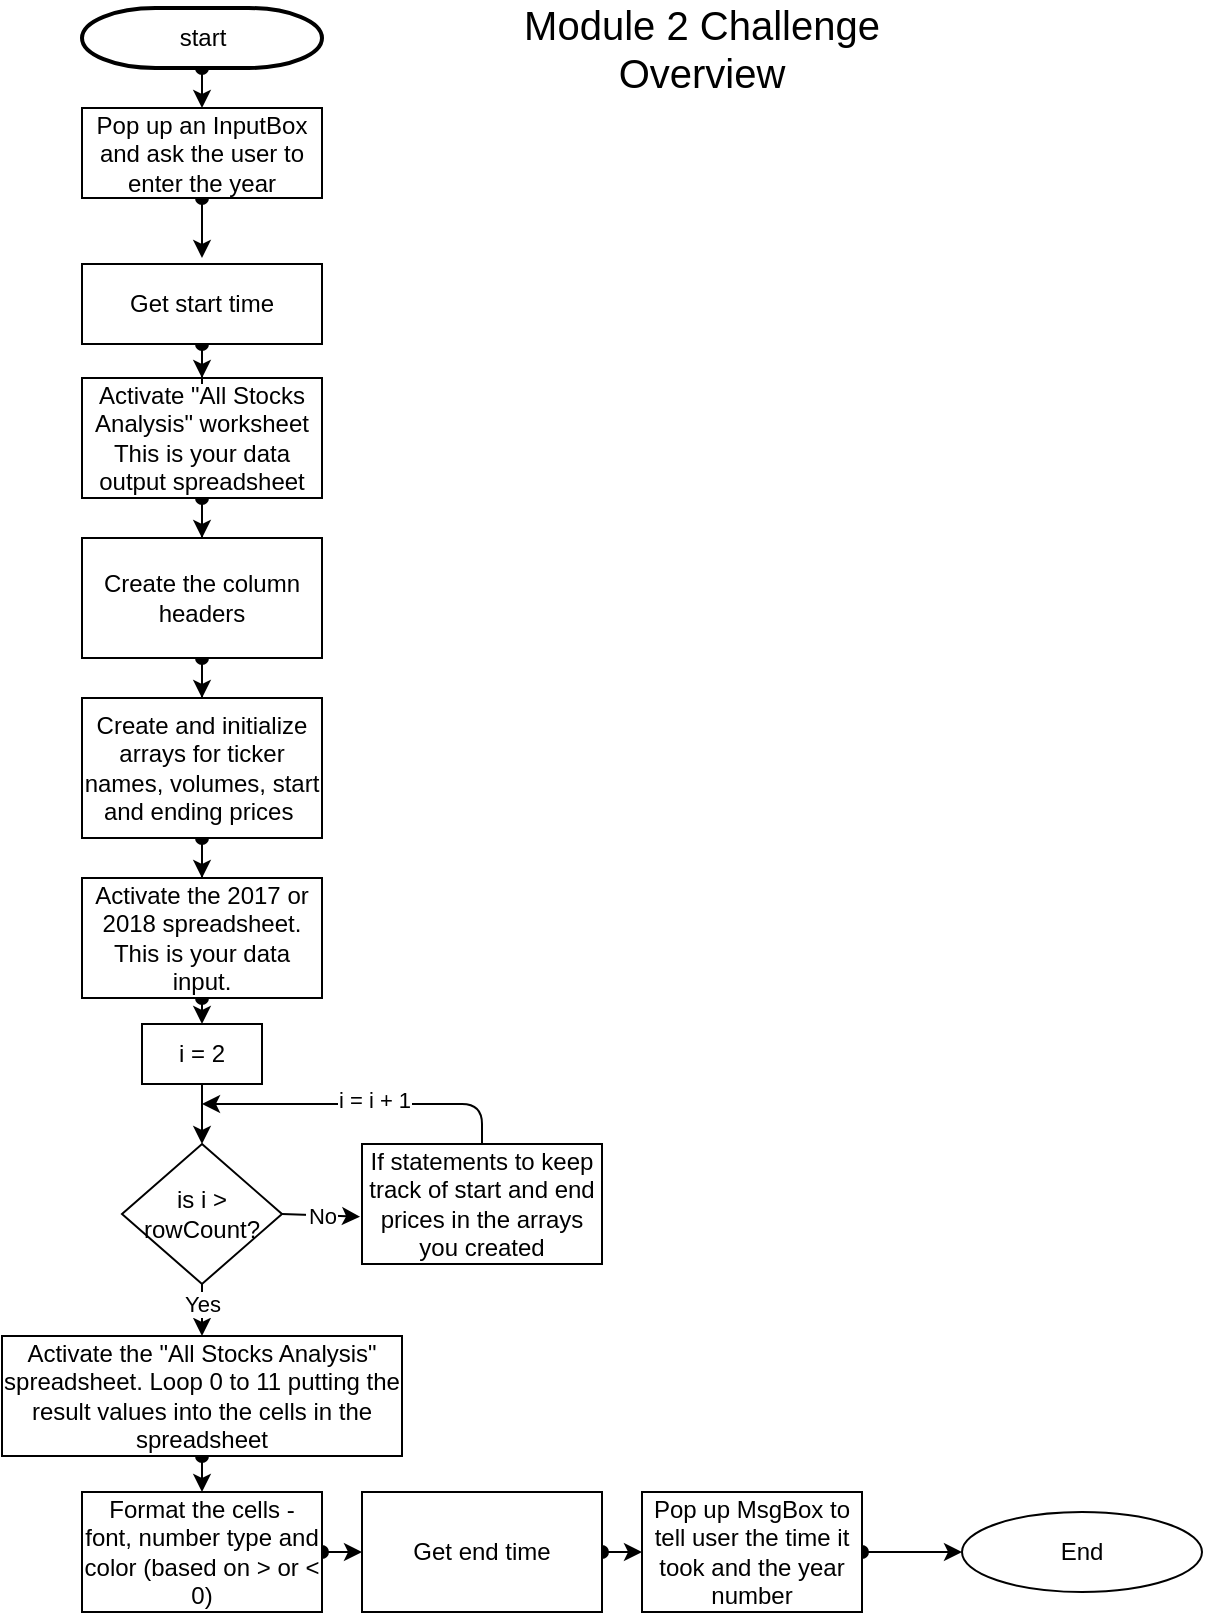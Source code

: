 <mxfile version="13.7.3" type="github">
  <diagram id="6a731a19-8d31-9384-78a2-239565b7b9f0" name="Page-1">
    <mxGraphModel dx="583" dy="514" grid="1" gridSize="10" guides="1" tooltips="1" connect="1" arrows="1" fold="1" page="1" pageScale="1" pageWidth="1169" pageHeight="827" background="#ffffff" math="0" shadow="0">
      <root>
        <mxCell id="0" />
        <mxCell id="1" parent="0" />
        <mxCell id="rK3FY61tSkO-ZGzB_sYB-89" style="edgeStyle=orthogonalEdgeStyle;rounded=0;orthogonalLoop=1;jettySize=auto;html=1;exitX=0.5;exitY=1;exitDx=0;exitDy=0;exitPerimeter=0;entryX=0.5;entryY=0;entryDx=0;entryDy=0;startArrow=oval;startFill=1;" edge="1" parent="1" source="2" target="rK3FY61tSkO-ZGzB_sYB-56">
          <mxGeometry relative="1" as="geometry" />
        </mxCell>
        <mxCell id="2" value="start" style="shape=mxgraph.flowchart.terminator;strokeWidth=2;gradientColor=none;gradientDirection=north;fontStyle=0;html=1;" parent="1" vertex="1">
          <mxGeometry x="260" y="25" width="120" height="30" as="geometry" />
        </mxCell>
        <mxCell id="rK3FY61tSkO-ZGzB_sYB-90" style="edgeStyle=orthogonalEdgeStyle;rounded=0;orthogonalLoop=1;jettySize=auto;html=1;startArrow=oval;startFill=1;" edge="1" parent="1" source="rK3FY61tSkO-ZGzB_sYB-56">
          <mxGeometry relative="1" as="geometry">
            <mxPoint x="320" y="150" as="targetPoint" />
          </mxGeometry>
        </mxCell>
        <mxCell id="rK3FY61tSkO-ZGzB_sYB-56" value="Pop up an InputBox and ask the user to enter the year" style="rounded=0;whiteSpace=wrap;html=1;" vertex="1" parent="1">
          <mxGeometry x="260" y="75" width="120" height="45" as="geometry" />
        </mxCell>
        <mxCell id="rK3FY61tSkO-ZGzB_sYB-93" style="edgeStyle=orthogonalEdgeStyle;rounded=0;orthogonalLoop=1;jettySize=auto;html=1;entryX=0.5;entryY=0;entryDx=0;entryDy=0;startArrow=oval;startFill=1;" edge="1" parent="1" source="rK3FY61tSkO-ZGzB_sYB-58" target="rK3FY61tSkO-ZGzB_sYB-59">
          <mxGeometry relative="1" as="geometry" />
        </mxCell>
        <mxCell id="rK3FY61tSkO-ZGzB_sYB-58" value="Activate &quot;All Stocks Analysis&quot; worksheet This is your data output spreadsheet" style="rounded=0;whiteSpace=wrap;html=1;" vertex="1" parent="1">
          <mxGeometry x="260" y="210" width="120" height="60" as="geometry" />
        </mxCell>
        <mxCell id="rK3FY61tSkO-ZGzB_sYB-94" style="edgeStyle=orthogonalEdgeStyle;rounded=0;orthogonalLoop=1;jettySize=auto;html=1;entryX=0.5;entryY=0;entryDx=0;entryDy=0;startArrow=oval;startFill=1;" edge="1" parent="1" source="rK3FY61tSkO-ZGzB_sYB-59" target="rK3FY61tSkO-ZGzB_sYB-60">
          <mxGeometry relative="1" as="geometry" />
        </mxCell>
        <mxCell id="rK3FY61tSkO-ZGzB_sYB-59" value="Create the column headers" style="rounded=0;whiteSpace=wrap;html=1;" vertex="1" parent="1">
          <mxGeometry x="260" y="290" width="120" height="60" as="geometry" />
        </mxCell>
        <mxCell id="rK3FY61tSkO-ZGzB_sYB-95" style="edgeStyle=orthogonalEdgeStyle;rounded=0;orthogonalLoop=1;jettySize=auto;html=1;entryX=0.5;entryY=0;entryDx=0;entryDy=0;startArrow=oval;startFill=1;" edge="1" parent="1" source="rK3FY61tSkO-ZGzB_sYB-60" target="rK3FY61tSkO-ZGzB_sYB-81">
          <mxGeometry relative="1" as="geometry" />
        </mxCell>
        <mxCell id="rK3FY61tSkO-ZGzB_sYB-60" value="Create and initialize arrays for ticker names, volumes, start and ending prices&amp;nbsp;" style="rounded=0;whiteSpace=wrap;html=1;" vertex="1" parent="1">
          <mxGeometry x="260" y="370" width="120" height="70" as="geometry" />
        </mxCell>
        <mxCell id="rK3FY61tSkO-ZGzB_sYB-61" value="is i &amp;gt; rowCount?" style="rhombus;whiteSpace=wrap;html=1;" vertex="1" parent="1">
          <mxGeometry x="280" y="593" width="80" height="70" as="geometry" />
        </mxCell>
        <mxCell id="rK3FY61tSkO-ZGzB_sYB-65" style="edgeStyle=orthogonalEdgeStyle;rounded=0;orthogonalLoop=1;jettySize=auto;html=1;exitX=0.5;exitY=1;exitDx=0;exitDy=0;entryX=0.5;entryY=0;entryDx=0;entryDy=0;" edge="1" parent="1" source="rK3FY61tSkO-ZGzB_sYB-62" target="rK3FY61tSkO-ZGzB_sYB-61">
          <mxGeometry relative="1" as="geometry" />
        </mxCell>
        <mxCell id="rK3FY61tSkO-ZGzB_sYB-62" value="i = 2" style="rounded=0;whiteSpace=wrap;html=1;" vertex="1" parent="1">
          <mxGeometry x="290" y="533" width="60" height="30" as="geometry" />
        </mxCell>
        <mxCell id="rK3FY61tSkO-ZGzB_sYB-63" value="If statements to keep track of start and end prices in the arrays you created" style="rounded=0;whiteSpace=wrap;html=1;" vertex="1" parent="1">
          <mxGeometry x="400" y="593" width="120" height="60" as="geometry" />
        </mxCell>
        <mxCell id="rK3FY61tSkO-ZGzB_sYB-70" value="" style="endArrow=classic;html=1;exitX=0.5;exitY=0;exitDx=0;exitDy=0;" edge="1" parent="1" source="rK3FY61tSkO-ZGzB_sYB-63">
          <mxGeometry width="50" height="50" relative="1" as="geometry">
            <mxPoint x="420" y="393" as="sourcePoint" />
            <mxPoint x="320" y="573" as="targetPoint" />
            <Array as="points">
              <mxPoint x="460" y="573" />
            </Array>
          </mxGeometry>
        </mxCell>
        <mxCell id="rK3FY61tSkO-ZGzB_sYB-96" value="i = i + 1" style="edgeLabel;html=1;align=center;verticalAlign=middle;resizable=0;points=[];" vertex="1" connectable="0" parent="rK3FY61tSkO-ZGzB_sYB-70">
          <mxGeometry x="-0.071" y="-2" relative="1" as="geometry">
            <mxPoint as="offset" />
          </mxGeometry>
        </mxCell>
        <mxCell id="rK3FY61tSkO-ZGzB_sYB-71" value="No" style="endArrow=classic;html=1;exitX=1;exitY=0.5;exitDx=0;exitDy=0;entryX=-0.008;entryY=0.606;entryDx=0;entryDy=0;entryPerimeter=0;" edge="1" parent="1" source="rK3FY61tSkO-ZGzB_sYB-61" target="rK3FY61tSkO-ZGzB_sYB-63">
          <mxGeometry relative="1" as="geometry">
            <mxPoint x="370" y="673" as="sourcePoint" />
            <mxPoint x="470" y="673" as="targetPoint" />
          </mxGeometry>
        </mxCell>
        <mxCell id="rK3FY61tSkO-ZGzB_sYB-72" value="No" style="edgeLabel;resizable=0;html=1;align=center;verticalAlign=middle;" connectable="0" vertex="1" parent="rK3FY61tSkO-ZGzB_sYB-71">
          <mxGeometry relative="1" as="geometry" />
        </mxCell>
        <mxCell id="rK3FY61tSkO-ZGzB_sYB-84" style="edgeStyle=orthogonalEdgeStyle;rounded=0;orthogonalLoop=1;jettySize=auto;html=1;exitX=0.5;exitY=1;exitDx=0;exitDy=0;entryX=0.5;entryY=0;entryDx=0;entryDy=0;startArrow=oval;startFill=1;" edge="1" parent="1" source="rK3FY61tSkO-ZGzB_sYB-73" target="rK3FY61tSkO-ZGzB_sYB-74">
          <mxGeometry relative="1" as="geometry" />
        </mxCell>
        <mxCell id="rK3FY61tSkO-ZGzB_sYB-73" value="Activate the &quot;All Stocks Analysis&quot; spreadsheet. Loop 0 to 11 putting the result values into the cells in the spreadsheet" style="rounded=0;whiteSpace=wrap;html=1;" vertex="1" parent="1">
          <mxGeometry x="220" y="689" width="200" height="60" as="geometry" />
        </mxCell>
        <mxCell id="rK3FY61tSkO-ZGzB_sYB-85" style="edgeStyle=orthogonalEdgeStyle;rounded=0;orthogonalLoop=1;jettySize=auto;html=1;exitX=1;exitY=0.5;exitDx=0;exitDy=0;entryX=0;entryY=0.5;entryDx=0;entryDy=0;startArrow=oval;startFill=1;" edge="1" parent="1" source="rK3FY61tSkO-ZGzB_sYB-74" target="rK3FY61tSkO-ZGzB_sYB-76">
          <mxGeometry relative="1" as="geometry" />
        </mxCell>
        <mxCell id="rK3FY61tSkO-ZGzB_sYB-74" value="Format the cells - font, number type and color (based on &amp;gt; or &amp;lt; 0)" style="rounded=0;whiteSpace=wrap;html=1;" vertex="1" parent="1">
          <mxGeometry x="260" y="767" width="120" height="60" as="geometry" />
        </mxCell>
        <mxCell id="rK3FY61tSkO-ZGzB_sYB-92" style="edgeStyle=orthogonalEdgeStyle;rounded=0;orthogonalLoop=1;jettySize=auto;html=1;entryX=0.5;entryY=0;entryDx=0;entryDy=0;startArrow=oval;startFill=1;" edge="1" parent="1" source="rK3FY61tSkO-ZGzB_sYB-75" target="rK3FY61tSkO-ZGzB_sYB-58">
          <mxGeometry relative="1" as="geometry" />
        </mxCell>
        <mxCell id="rK3FY61tSkO-ZGzB_sYB-75" value="Get start time" style="rounded=0;whiteSpace=wrap;html=1;" vertex="1" parent="1">
          <mxGeometry x="260" y="153" width="120" height="40" as="geometry" />
        </mxCell>
        <mxCell id="rK3FY61tSkO-ZGzB_sYB-86" style="edgeStyle=orthogonalEdgeStyle;rounded=0;orthogonalLoop=1;jettySize=auto;html=1;exitX=1;exitY=0.5;exitDx=0;exitDy=0;entryX=0;entryY=0.5;entryDx=0;entryDy=0;startArrow=oval;startFill=1;" edge="1" parent="1" source="rK3FY61tSkO-ZGzB_sYB-76" target="rK3FY61tSkO-ZGzB_sYB-77">
          <mxGeometry relative="1" as="geometry" />
        </mxCell>
        <mxCell id="rK3FY61tSkO-ZGzB_sYB-76" value="Get end time" style="rounded=0;whiteSpace=wrap;html=1;" vertex="1" parent="1">
          <mxGeometry x="400" y="767" width="120" height="60" as="geometry" />
        </mxCell>
        <mxCell id="rK3FY61tSkO-ZGzB_sYB-88" style="edgeStyle=orthogonalEdgeStyle;rounded=0;orthogonalLoop=1;jettySize=auto;html=1;entryX=0;entryY=0.5;entryDx=0;entryDy=0;startArrow=oval;startFill=1;" edge="1" parent="1" source="rK3FY61tSkO-ZGzB_sYB-77" target="rK3FY61tSkO-ZGzB_sYB-78">
          <mxGeometry relative="1" as="geometry" />
        </mxCell>
        <mxCell id="rK3FY61tSkO-ZGzB_sYB-77" value="Pop up MsgBox to tell user the time it took and the year number" style="rounded=0;whiteSpace=wrap;html=1;" vertex="1" parent="1">
          <mxGeometry x="540" y="767" width="110" height="60" as="geometry" />
        </mxCell>
        <mxCell id="rK3FY61tSkO-ZGzB_sYB-78" value="End" style="ellipse;whiteSpace=wrap;html=1;" vertex="1" parent="1">
          <mxGeometry x="700" y="777" width="120" height="40" as="geometry" />
        </mxCell>
        <mxCell id="rK3FY61tSkO-ZGzB_sYB-79" style="edgeStyle=orthogonalEdgeStyle;rounded=0;orthogonalLoop=1;jettySize=auto;html=1;exitX=0.5;exitY=1;exitDx=0;exitDy=0;startArrow=oval;startFill=1;" edge="1" parent="1" source="rK3FY61tSkO-ZGzB_sYB-58" target="rK3FY61tSkO-ZGzB_sYB-58">
          <mxGeometry relative="1" as="geometry" />
        </mxCell>
        <mxCell id="rK3FY61tSkO-ZGzB_sYB-97" style="edgeStyle=orthogonalEdgeStyle;rounded=0;orthogonalLoop=1;jettySize=auto;html=1;exitX=0.5;exitY=1;exitDx=0;exitDy=0;entryX=0.5;entryY=0;entryDx=0;entryDy=0;startArrow=oval;startFill=1;" edge="1" parent="1" source="rK3FY61tSkO-ZGzB_sYB-81" target="rK3FY61tSkO-ZGzB_sYB-62">
          <mxGeometry relative="1" as="geometry" />
        </mxCell>
        <mxCell id="rK3FY61tSkO-ZGzB_sYB-81" value="Activate the 2017 or 2018 spreadsheet. This is your data input." style="rounded=0;whiteSpace=wrap;html=1;" vertex="1" parent="1">
          <mxGeometry x="260" y="460" width="120" height="60" as="geometry" />
        </mxCell>
        <mxCell id="rK3FY61tSkO-ZGzB_sYB-82" value="" style="endArrow=classic;html=1;entryX=0.5;entryY=0;entryDx=0;entryDy=0;exitX=0.5;exitY=1;exitDx=0;exitDy=0;" edge="1" parent="1" source="rK3FY61tSkO-ZGzB_sYB-61" target="rK3FY61tSkO-ZGzB_sYB-73">
          <mxGeometry relative="1" as="geometry">
            <mxPoint x="220" y="640" as="sourcePoint" />
            <mxPoint x="320" y="640" as="targetPoint" />
          </mxGeometry>
        </mxCell>
        <mxCell id="rK3FY61tSkO-ZGzB_sYB-83" value="Yes" style="edgeLabel;resizable=0;html=1;align=center;verticalAlign=middle;" connectable="0" vertex="1" parent="rK3FY61tSkO-ZGzB_sYB-82">
          <mxGeometry relative="1" as="geometry">
            <mxPoint y="-3" as="offset" />
          </mxGeometry>
        </mxCell>
        <mxCell id="rK3FY61tSkO-ZGzB_sYB-99" value="&lt;font style=&quot;font-size: 20px&quot;&gt;Module 2 Challenge Overview&lt;/font&gt;" style="text;html=1;strokeColor=none;fillColor=none;align=center;verticalAlign=middle;whiteSpace=wrap;rounded=0;" vertex="1" parent="1">
          <mxGeometry x="470" y="35" width="200" height="20" as="geometry" />
        </mxCell>
      </root>
    </mxGraphModel>
  </diagram>
</mxfile>
